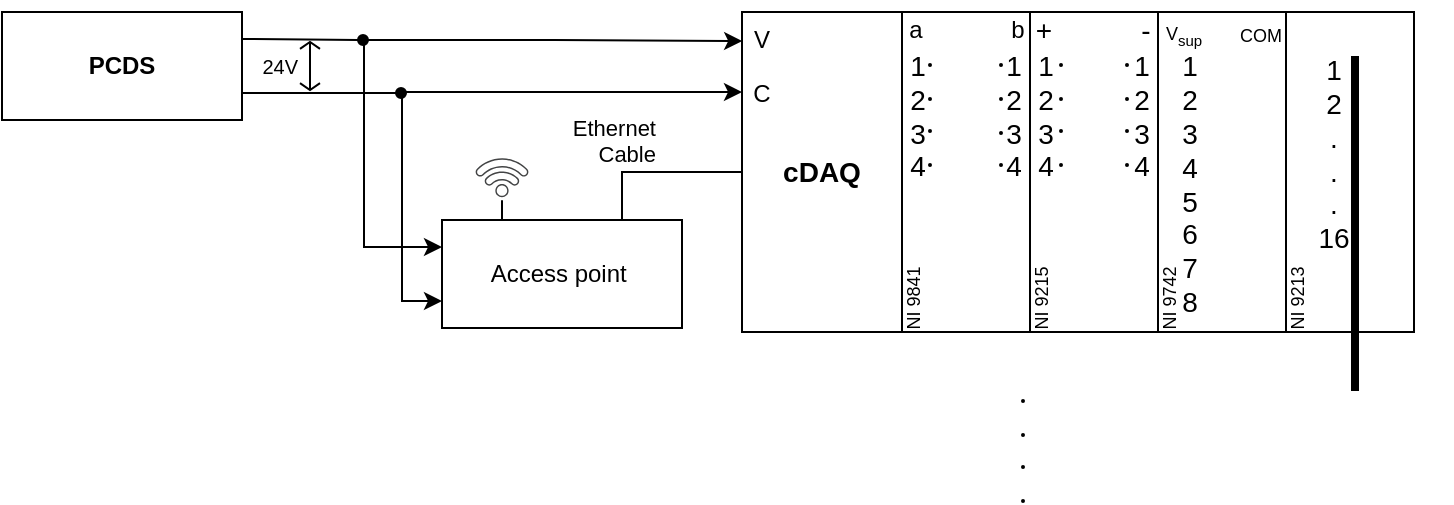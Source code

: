 <mxfile version="20.6.2" type="github">
  <diagram id="OHAgsnlhURnVh-o_5aFd" name="Page-1">
    <mxGraphModel dx="348" dy="170" grid="1" gridSize="10" guides="1" tooltips="1" connect="1" arrows="1" fold="1" page="1" pageScale="1" pageWidth="1169" pageHeight="827" math="0" shadow="0">
      <root>
        <mxCell id="0" />
        <mxCell id="1" parent="0" />
        <mxCell id="W_sDVHE6St3SvDxYg9yA-158" value="" style="group" vertex="1" connectable="0" parent="1">
          <mxGeometry x="510" y="290" width="375" height="195" as="geometry" />
        </mxCell>
        <mxCell id="W_sDVHE6St3SvDxYg9yA-63" value="" style="group" vertex="1" connectable="0" parent="W_sDVHE6St3SvDxYg9yA-158">
          <mxGeometry y="5" width="100" height="161" as="geometry" />
        </mxCell>
        <mxCell id="W_sDVHE6St3SvDxYg9yA-25" value="&lt;span style=&quot;font-size: 14px;&quot;&gt;&lt;b&gt;cDAQ&lt;/b&gt;&lt;/span&gt;" style="rounded=0;whiteSpace=wrap;html=1;labelPosition=center;verticalLabelPosition=middle;align=center;verticalAlign=middle;" vertex="1" parent="W_sDVHE6St3SvDxYg9yA-63">
          <mxGeometry x="20" y="1" width="80" height="160" as="geometry" />
        </mxCell>
        <mxCell id="W_sDVHE6St3SvDxYg9yA-61" value="V" style="text;html=1;strokeColor=none;fillColor=none;align=center;verticalAlign=middle;whiteSpace=wrap;rounded=0;" vertex="1" parent="W_sDVHE6St3SvDxYg9yA-63">
          <mxGeometry width="60" height="30" as="geometry" />
        </mxCell>
        <mxCell id="W_sDVHE6St3SvDxYg9yA-62" value="C" style="text;html=1;strokeColor=none;fillColor=none;align=center;verticalAlign=middle;whiteSpace=wrap;rounded=0;" vertex="1" parent="W_sDVHE6St3SvDxYg9yA-63">
          <mxGeometry y="27" width="60" height="30" as="geometry" />
        </mxCell>
        <mxCell id="W_sDVHE6St3SvDxYg9yA-157" value="" style="group" vertex="1" connectable="0" parent="W_sDVHE6St3SvDxYg9yA-158">
          <mxGeometry x="84" width="291" height="195" as="geometry" />
        </mxCell>
        <mxCell id="W_sDVHE6St3SvDxYg9yA-102" value="" style="group" vertex="1" connectable="0" parent="W_sDVHE6St3SvDxYg9yA-157">
          <mxGeometry width="99" height="166" as="geometry" />
        </mxCell>
        <mxCell id="W_sDVHE6St3SvDxYg9yA-130" value="" style="group" vertex="1" connectable="0" parent="W_sDVHE6St3SvDxYg9yA-102">
          <mxGeometry width="99" height="166" as="geometry" />
        </mxCell>
        <mxCell id="W_sDVHE6St3SvDxYg9yA-103" value="" style="group" vertex="1" connectable="0" parent="W_sDVHE6St3SvDxYg9yA-130">
          <mxGeometry y="5" width="99" height="161" as="geometry" />
        </mxCell>
        <mxCell id="W_sDVHE6St3SvDxYg9yA-104" value="" style="rounded=0;whiteSpace=wrap;html=1;labelPosition=center;verticalLabelPosition=middle;align=center;verticalAlign=middle;fillColor=none;" vertex="1" parent="W_sDVHE6St3SvDxYg9yA-103">
          <mxGeometry x="16" y="1" width="64" height="160" as="geometry" />
        </mxCell>
        <mxCell id="W_sDVHE6St3SvDxYg9yA-105" value="" style="group" vertex="1" connectable="0" parent="W_sDVHE6St3SvDxYg9yA-103">
          <mxGeometry x="-1" y="-5" width="98" height="75" as="geometry" />
        </mxCell>
        <mxCell id="W_sDVHE6St3SvDxYg9yA-106" value="&lt;font style=&quot;&quot;&gt;&lt;span style=&quot;font-size: 14px;&quot;&gt;1&lt;/span&gt;&lt;br&gt;&lt;span style=&quot;font-size: 14px;&quot;&gt;2&lt;/span&gt;&lt;br&gt;&lt;span style=&quot;font-size: 14px;&quot;&gt;3&lt;/span&gt;&lt;br&gt;&lt;div style=&quot;text-align: left;&quot;&gt;&lt;span style=&quot;font-size: 14px;&quot;&gt;4&lt;/span&gt;&lt;/div&gt;&lt;/font&gt;" style="text;html=1;strokeColor=none;fillColor=none;align=center;verticalAlign=middle;whiteSpace=wrap;rounded=0;" vertex="1" parent="W_sDVHE6St3SvDxYg9yA-105">
          <mxGeometry x="1" y="43" width="48" height="30" as="geometry" />
        </mxCell>
        <mxCell id="W_sDVHE6St3SvDxYg9yA-107" value="a" style="text;html=1;strokeColor=none;fillColor=none;align=center;verticalAlign=middle;whiteSpace=wrap;rounded=0;" vertex="1" parent="W_sDVHE6St3SvDxYg9yA-105">
          <mxGeometry width="48" height="30" as="geometry" />
        </mxCell>
        <mxCell id="W_sDVHE6St3SvDxYg9yA-108" value="&lt;font style=&quot;font-size: 14px;&quot;&gt;1&lt;br&gt;2&lt;br&gt;3&lt;br&gt;4&lt;/font&gt;" style="text;html=1;strokeColor=none;fillColor=none;align=center;verticalAlign=middle;whiteSpace=wrap;rounded=0;" vertex="1" parent="W_sDVHE6St3SvDxYg9yA-105">
          <mxGeometry x="49" y="43" width="48" height="30" as="geometry" />
        </mxCell>
        <mxCell id="W_sDVHE6St3SvDxYg9yA-109" style="edgeStyle=elbowEdgeStyle;rounded=0;orthogonalLoop=1;jettySize=auto;html=1;exitX=0.75;exitY=0;exitDx=0;exitDy=0;fontSize=14;fontColor=none;endArrow=none;endFill=0;" edge="1" parent="W_sDVHE6St3SvDxYg9yA-105" source="W_sDVHE6St3SvDxYg9yA-106" target="W_sDVHE6St3SvDxYg9yA-106">
          <mxGeometry relative="1" as="geometry" />
        </mxCell>
        <mxCell id="W_sDVHE6St3SvDxYg9yA-176" value="" style="group" vertex="1" connectable="0" parent="W_sDVHE6St3SvDxYg9yA-105">
          <mxGeometry x="30.5" y="32" width="1" height="51" as="geometry" />
        </mxCell>
        <mxCell id="W_sDVHE6St3SvDxYg9yA-171" value="" style="group" vertex="1" connectable="0" parent="W_sDVHE6St3SvDxYg9yA-176">
          <mxGeometry width="1" height="18" as="geometry" />
        </mxCell>
        <mxCell id="W_sDVHE6St3SvDxYg9yA-172" value="" style="ellipse;whiteSpace=wrap;html=1;fillColor=#000000;aspect=fixed;" vertex="1" parent="W_sDVHE6St3SvDxYg9yA-171">
          <mxGeometry width="1" height="1" as="geometry" />
        </mxCell>
        <mxCell id="W_sDVHE6St3SvDxYg9yA-173" value="" style="ellipse;whiteSpace=wrap;html=1;fillColor=#000000;aspect=fixed;" vertex="1" parent="W_sDVHE6St3SvDxYg9yA-171">
          <mxGeometry y="17" width="1" height="1" as="geometry" />
        </mxCell>
        <mxCell id="W_sDVHE6St3SvDxYg9yA-174" value="" style="ellipse;whiteSpace=wrap;html=1;fillColor=#000000;aspect=fixed;" vertex="1" parent="W_sDVHE6St3SvDxYg9yA-176">
          <mxGeometry y="50" width="1" height="1" as="geometry" />
        </mxCell>
        <mxCell id="W_sDVHE6St3SvDxYg9yA-175" value="" style="ellipse;whiteSpace=wrap;html=1;fillColor=#000000;aspect=fixed;" vertex="1" parent="W_sDVHE6St3SvDxYg9yA-176">
          <mxGeometry y="33" width="1" height="1" as="geometry" />
        </mxCell>
        <mxCell id="W_sDVHE6St3SvDxYg9yA-110" value="&lt;font style=&quot;font-size: 9px;&quot;&gt;NI 9841&lt;/font&gt;" style="text;html=1;strokeColor=none;fillColor=none;align=center;verticalAlign=top;whiteSpace=wrap;rounded=0;fontSize=12;fontColor=none;rotation=270;flipV=1;flipH=1;direction=west;horizontal=1;textDirection=ltr;" vertex="1" parent="W_sDVHE6St3SvDxYg9yA-103">
          <mxGeometry x="-8" y="129" width="60" height="30" as="geometry" />
        </mxCell>
        <mxCell id="W_sDVHE6St3SvDxYg9yA-177" value="" style="group" vertex="1" connectable="0" parent="W_sDVHE6St3SvDxYg9yA-103">
          <mxGeometry x="65" y="27" width="1" height="51" as="geometry" />
        </mxCell>
        <mxCell id="W_sDVHE6St3SvDxYg9yA-178" value="" style="group" vertex="1" connectable="0" parent="W_sDVHE6St3SvDxYg9yA-177">
          <mxGeometry width="1" height="18" as="geometry" />
        </mxCell>
        <mxCell id="W_sDVHE6St3SvDxYg9yA-179" value="" style="ellipse;whiteSpace=wrap;html=1;fillColor=#000000;aspect=fixed;" vertex="1" parent="W_sDVHE6St3SvDxYg9yA-178">
          <mxGeometry width="1" height="1" as="geometry" />
        </mxCell>
        <mxCell id="W_sDVHE6St3SvDxYg9yA-180" value="" style="ellipse;whiteSpace=wrap;html=1;fillColor=#000000;aspect=fixed;" vertex="1" parent="W_sDVHE6St3SvDxYg9yA-178">
          <mxGeometry y="17" width="1" height="1" as="geometry" />
        </mxCell>
        <mxCell id="W_sDVHE6St3SvDxYg9yA-181" value="" style="ellipse;whiteSpace=wrap;html=1;fillColor=#000000;aspect=fixed;" vertex="1" parent="W_sDVHE6St3SvDxYg9yA-177">
          <mxGeometry y="50" width="1" height="1" as="geometry" />
        </mxCell>
        <mxCell id="W_sDVHE6St3SvDxYg9yA-182" value="" style="ellipse;whiteSpace=wrap;html=1;fillColor=#000000;aspect=fixed;" vertex="1" parent="W_sDVHE6St3SvDxYg9yA-177">
          <mxGeometry y="34" width="1" height="1" as="geometry" />
        </mxCell>
        <mxCell id="W_sDVHE6St3SvDxYg9yA-111" value="b" style="text;html=1;strokeColor=none;fillColor=none;align=center;verticalAlign=middle;whiteSpace=wrap;rounded=0;" vertex="1" parent="W_sDVHE6St3SvDxYg9yA-130">
          <mxGeometry x="50" width="48" height="30" as="geometry" />
        </mxCell>
        <mxCell id="W_sDVHE6St3SvDxYg9yA-132" value="" style="group" vertex="1" connectable="0" parent="W_sDVHE6St3SvDxYg9yA-157">
          <mxGeometry x="64" width="99" height="185" as="geometry" />
        </mxCell>
        <mxCell id="W_sDVHE6St3SvDxYg9yA-133" value="" style="group" vertex="1" connectable="0" parent="W_sDVHE6St3SvDxYg9yA-132">
          <mxGeometry width="99" height="185" as="geometry" />
        </mxCell>
        <mxCell id="W_sDVHE6St3SvDxYg9yA-134" value="" style="group" vertex="1" connectable="0" parent="W_sDVHE6St3SvDxYg9yA-133">
          <mxGeometry y="5" width="99" height="180" as="geometry" />
        </mxCell>
        <mxCell id="W_sDVHE6St3SvDxYg9yA-135" value="" style="rounded=0;whiteSpace=wrap;html=1;labelPosition=center;verticalLabelPosition=middle;align=center;verticalAlign=middle;fillColor=none;" vertex="1" parent="W_sDVHE6St3SvDxYg9yA-134">
          <mxGeometry x="16" y="1" width="64" height="160" as="geometry" />
        </mxCell>
        <mxCell id="W_sDVHE6St3SvDxYg9yA-136" value="" style="group" vertex="1" connectable="0" parent="W_sDVHE6St3SvDxYg9yA-134">
          <mxGeometry x="-1" y="-5" width="98" height="75" as="geometry" />
        </mxCell>
        <mxCell id="W_sDVHE6St3SvDxYg9yA-137" value="&lt;font style=&quot;&quot;&gt;&lt;span style=&quot;font-size: 14px;&quot;&gt;1&lt;/span&gt;&lt;br&gt;&lt;span style=&quot;font-size: 14px;&quot;&gt;2&lt;/span&gt;&lt;br&gt;&lt;span style=&quot;font-size: 14px;&quot;&gt;3&lt;/span&gt;&lt;br&gt;&lt;div style=&quot;text-align: left;&quot;&gt;&lt;span style=&quot;font-size: 14px;&quot;&gt;4&lt;/span&gt;&lt;/div&gt;&lt;/font&gt;" style="text;html=1;strokeColor=none;fillColor=none;align=center;verticalAlign=middle;whiteSpace=wrap;rounded=0;" vertex="1" parent="W_sDVHE6St3SvDxYg9yA-136">
          <mxGeometry x="1" y="43" width="48" height="30" as="geometry" />
        </mxCell>
        <mxCell id="W_sDVHE6St3SvDxYg9yA-138" value="&lt;font style=&quot;font-size: 14px;&quot;&gt;+&lt;/font&gt;" style="text;html=1;strokeColor=none;fillColor=none;align=center;verticalAlign=middle;whiteSpace=wrap;rounded=0;" vertex="1" parent="W_sDVHE6St3SvDxYg9yA-136">
          <mxGeometry width="48" height="30" as="geometry" />
        </mxCell>
        <mxCell id="W_sDVHE6St3SvDxYg9yA-139" value="&lt;font style=&quot;font-size: 14px;&quot;&gt;1&lt;br&gt;2&lt;br&gt;3&lt;br&gt;4&lt;/font&gt;" style="text;html=1;strokeColor=none;fillColor=none;align=center;verticalAlign=middle;whiteSpace=wrap;rounded=0;" vertex="1" parent="W_sDVHE6St3SvDxYg9yA-136">
          <mxGeometry x="49" y="43" width="48" height="30" as="geometry" />
        </mxCell>
        <mxCell id="W_sDVHE6St3SvDxYg9yA-140" style="edgeStyle=elbowEdgeStyle;rounded=0;orthogonalLoop=1;jettySize=auto;html=1;exitX=0.75;exitY=0;exitDx=0;exitDy=0;fontSize=14;fontColor=none;endArrow=none;endFill=0;" edge="1" parent="W_sDVHE6St3SvDxYg9yA-136" source="W_sDVHE6St3SvDxYg9yA-137" target="W_sDVHE6St3SvDxYg9yA-137">
          <mxGeometry relative="1" as="geometry" />
        </mxCell>
        <mxCell id="W_sDVHE6St3SvDxYg9yA-141" value="&lt;font style=&quot;font-size: 9px;&quot;&gt;NI 9215&lt;/font&gt;" style="text;html=1;strokeColor=none;fillColor=none;align=center;verticalAlign=top;whiteSpace=wrap;rounded=0;fontSize=12;fontColor=none;rotation=270;flipV=1;flipH=1;direction=west;horizontal=1;textDirection=ltr;" vertex="1" parent="W_sDVHE6St3SvDxYg9yA-134">
          <mxGeometry x="-8" y="129" width="60" height="30" as="geometry" />
        </mxCell>
        <mxCell id="W_sDVHE6St3SvDxYg9yA-183" value="" style="group" vertex="1" connectable="0" parent="W_sDVHE6St3SvDxYg9yA-134">
          <mxGeometry x="31" y="27" width="1" height="51" as="geometry" />
        </mxCell>
        <mxCell id="W_sDVHE6St3SvDxYg9yA-184" value="" style="group" vertex="1" connectable="0" parent="W_sDVHE6St3SvDxYg9yA-183">
          <mxGeometry width="1" height="18" as="geometry" />
        </mxCell>
        <mxCell id="W_sDVHE6St3SvDxYg9yA-185" value="" style="ellipse;whiteSpace=wrap;html=1;fillColor=#000000;aspect=fixed;" vertex="1" parent="W_sDVHE6St3SvDxYg9yA-184">
          <mxGeometry width="1" height="1" as="geometry" />
        </mxCell>
        <mxCell id="W_sDVHE6St3SvDxYg9yA-186" value="" style="ellipse;whiteSpace=wrap;html=1;fillColor=#000000;aspect=fixed;" vertex="1" parent="W_sDVHE6St3SvDxYg9yA-184">
          <mxGeometry y="17" width="1" height="1" as="geometry" />
        </mxCell>
        <mxCell id="W_sDVHE6St3SvDxYg9yA-187" value="" style="ellipse;whiteSpace=wrap;html=1;fillColor=#000000;aspect=fixed;" vertex="1" parent="W_sDVHE6St3SvDxYg9yA-183">
          <mxGeometry y="50" width="1" height="1" as="geometry" />
        </mxCell>
        <mxCell id="W_sDVHE6St3SvDxYg9yA-188" value="" style="ellipse;whiteSpace=wrap;html=1;fillColor=#000000;aspect=fixed;" vertex="1" parent="W_sDVHE6St3SvDxYg9yA-183">
          <mxGeometry y="33" width="1" height="1" as="geometry" />
        </mxCell>
        <mxCell id="W_sDVHE6St3SvDxYg9yA-142" value="&lt;font style=&quot;font-size: 14px;&quot;&gt;-&lt;/font&gt;" style="text;html=1;strokeColor=none;fillColor=none;align=center;verticalAlign=middle;whiteSpace=wrap;rounded=0;" vertex="1" parent="W_sDVHE6St3SvDxYg9yA-133">
          <mxGeometry x="50" width="48" height="30" as="geometry" />
        </mxCell>
        <mxCell id="W_sDVHE6St3SvDxYg9yA-143" value="" style="group" vertex="1" connectable="0" parent="W_sDVHE6St3SvDxYg9yA-157">
          <mxGeometry x="192" width="99" height="195" as="geometry" />
        </mxCell>
        <mxCell id="W_sDVHE6St3SvDxYg9yA-144" value="" style="group" vertex="1" connectable="0" parent="W_sDVHE6St3SvDxYg9yA-143">
          <mxGeometry width="99" height="195" as="geometry" />
        </mxCell>
        <mxCell id="W_sDVHE6St3SvDxYg9yA-145" value="" style="group" vertex="1" connectable="0" parent="W_sDVHE6St3SvDxYg9yA-144">
          <mxGeometry y="5" width="99" height="190" as="geometry" />
        </mxCell>
        <mxCell id="W_sDVHE6St3SvDxYg9yA-152" value="&lt;font style=&quot;font-size: 9px;&quot;&gt;NI 9213&lt;/font&gt;" style="text;html=1;strokeColor=none;fillColor=none;align=center;verticalAlign=top;whiteSpace=wrap;rounded=0;fontSize=12;fontColor=none;rotation=270;flipV=1;flipH=1;direction=west;horizontal=1;textDirection=ltr;" vertex="1" parent="W_sDVHE6St3SvDxYg9yA-145">
          <mxGeometry x="-8" y="129" width="60" height="30" as="geometry" />
        </mxCell>
        <mxCell id="W_sDVHE6St3SvDxYg9yA-154" value="&lt;font style=&quot;font-size: 14px;&quot;&gt;1&lt;br&gt;2&lt;br&gt;.&lt;br&gt;.&lt;br&gt;.&lt;br&gt;16&lt;br&gt;&lt;/font&gt;" style="text;html=1;strokeColor=none;fillColor=none;align=center;verticalAlign=middle;whiteSpace=wrap;rounded=0;" vertex="1" parent="W_sDVHE6St3SvDxYg9yA-145">
          <mxGeometry x="16" y="56.5" width="48" height="30" as="geometry" />
        </mxCell>
        <mxCell id="W_sDVHE6St3SvDxYg9yA-156" value="" style="group" vertex="1" connectable="0" parent="W_sDVHE6St3SvDxYg9yA-145">
          <mxGeometry x="16" y="1" width="64" height="189" as="geometry" />
        </mxCell>
        <mxCell id="W_sDVHE6St3SvDxYg9yA-146" value="" style="rounded=0;whiteSpace=wrap;html=1;labelPosition=center;verticalLabelPosition=middle;align=center;verticalAlign=middle;fillColor=none;" vertex="1" parent="W_sDVHE6St3SvDxYg9yA-156">
          <mxGeometry width="64" height="160" as="geometry" />
        </mxCell>
        <mxCell id="W_sDVHE6St3SvDxYg9yA-155" value="" style="rounded=0;whiteSpace=wrap;html=1;fontSize=14;fontColor=none;fillColor=#000000;gradientColor=none;" vertex="1" parent="W_sDVHE6St3SvDxYg9yA-156">
          <mxGeometry x="33" y="22.5" width="3" height="166.5" as="geometry" />
        </mxCell>
        <mxCell id="W_sDVHE6St3SvDxYg9yA-129" value="" style="group" vertex="1" connectable="0" parent="W_sDVHE6St3SvDxYg9yA-157">
          <mxGeometry x="128" y="2" width="103" height="164" as="geometry" />
        </mxCell>
        <mxCell id="W_sDVHE6St3SvDxYg9yA-79" value="" style="group" vertex="1" connectable="0" parent="W_sDVHE6St3SvDxYg9yA-129">
          <mxGeometry y="3" width="80" height="161" as="geometry" />
        </mxCell>
        <mxCell id="W_sDVHE6St3SvDxYg9yA-80" value="" style="rounded=0;whiteSpace=wrap;html=1;labelPosition=center;verticalLabelPosition=middle;align=center;verticalAlign=middle;fillColor=none;" vertex="1" parent="W_sDVHE6St3SvDxYg9yA-79">
          <mxGeometry x="16" y="1" width="64" height="160" as="geometry" />
        </mxCell>
        <mxCell id="W_sDVHE6St3SvDxYg9yA-81" value="&lt;div style=&quot;text-align: center; font-size: 9px;&quot;&gt;&lt;span style=&quot;background-color: initial;&quot;&gt;V&lt;/span&gt;&lt;sub style=&quot;background-color: initial;&quot;&gt;sup&lt;/sub&gt;&lt;/div&gt;" style="text;html=1;strokeColor=none;fillColor=none;align=left;verticalAlign=middle;whiteSpace=wrap;rounded=0;" vertex="1" parent="W_sDVHE6St3SvDxYg9yA-79">
          <mxGeometry x="18" y="-2" width="48" height="30" as="geometry" />
        </mxCell>
        <mxCell id="W_sDVHE6St3SvDxYg9yA-83" value="&lt;font style=&quot;font-size: 14px;&quot;&gt;1&lt;br&gt;2&lt;br&gt;3&lt;br&gt;4&lt;br&gt;5&lt;br&gt;6&lt;br&gt;7&lt;br&gt;8&lt;br&gt;&lt;/font&gt;" style="text;html=1;strokeColor=none;fillColor=none;align=center;verticalAlign=middle;whiteSpace=wrap;rounded=0;" vertex="1" parent="W_sDVHE6St3SvDxYg9yA-79">
          <mxGeometry x="8" y="72" width="48" height="30" as="geometry" />
        </mxCell>
        <mxCell id="W_sDVHE6St3SvDxYg9yA-84" style="edgeStyle=elbowEdgeStyle;rounded=0;orthogonalLoop=1;jettySize=auto;html=1;exitX=0.75;exitY=0;exitDx=0;exitDy=0;fontSize=14;fontColor=none;endArrow=none;endFill=0;" edge="1" parent="W_sDVHE6St3SvDxYg9yA-79" source="W_sDVHE6St3SvDxYg9yA-83" target="W_sDVHE6St3SvDxYg9yA-83">
          <mxGeometry relative="1" as="geometry" />
        </mxCell>
        <mxCell id="W_sDVHE6St3SvDxYg9yA-97" value="&lt;font style=&quot;font-size: 9px;&quot;&gt;NI 9742&lt;/font&gt;" style="text;html=1;strokeColor=none;fillColor=none;align=center;verticalAlign=top;whiteSpace=wrap;rounded=0;fontSize=12;fontColor=none;rotation=270;flipV=1;flipH=1;direction=west;horizontal=1;textDirection=ltr;" vertex="1" parent="W_sDVHE6St3SvDxYg9yA-79">
          <mxGeometry x="-8" y="129" width="60" height="30" as="geometry" />
        </mxCell>
        <mxCell id="W_sDVHE6St3SvDxYg9yA-189" value="" style="group" vertex="1" connectable="0" parent="W_sDVHE6St3SvDxYg9yA-79">
          <mxGeometry y="27" width="1" height="51" as="geometry" />
        </mxCell>
        <mxCell id="W_sDVHE6St3SvDxYg9yA-190" value="" style="group" vertex="1" connectable="0" parent="W_sDVHE6St3SvDxYg9yA-189">
          <mxGeometry width="1" height="18" as="geometry" />
        </mxCell>
        <mxCell id="W_sDVHE6St3SvDxYg9yA-191" value="" style="ellipse;whiteSpace=wrap;html=1;fillColor=#000000;aspect=fixed;" vertex="1" parent="W_sDVHE6St3SvDxYg9yA-190">
          <mxGeometry width="1" height="1" as="geometry" />
        </mxCell>
        <mxCell id="W_sDVHE6St3SvDxYg9yA-192" value="" style="ellipse;whiteSpace=wrap;html=1;fillColor=#000000;aspect=fixed;" vertex="1" parent="W_sDVHE6St3SvDxYg9yA-190">
          <mxGeometry y="17" width="1" height="1" as="geometry" />
        </mxCell>
        <mxCell id="W_sDVHE6St3SvDxYg9yA-193" value="" style="ellipse;whiteSpace=wrap;html=1;fillColor=#000000;aspect=fixed;" vertex="1" parent="W_sDVHE6St3SvDxYg9yA-189">
          <mxGeometry y="50" width="1" height="1" as="geometry" />
        </mxCell>
        <mxCell id="W_sDVHE6St3SvDxYg9yA-194" value="" style="ellipse;whiteSpace=wrap;html=1;fillColor=#000000;aspect=fixed;" vertex="1" parent="W_sDVHE6St3SvDxYg9yA-189">
          <mxGeometry y="33" width="1" height="1" as="geometry" />
        </mxCell>
        <mxCell id="W_sDVHE6St3SvDxYg9yA-122" value="&lt;div style=&quot;text-align: center;&quot;&gt;&lt;font style=&quot;font-size: 9px;&quot;&gt;COM&lt;/font&gt;&lt;/div&gt;" style="text;html=1;strokeColor=none;fillColor=none;align=left;verticalAlign=middle;whiteSpace=wrap;rounded=0;" vertex="1" parent="W_sDVHE6St3SvDxYg9yA-129">
          <mxGeometry x="55" width="48" height="30" as="geometry" />
        </mxCell>
        <mxCell id="W_sDVHE6St3SvDxYg9yA-47" style="edgeStyle=none;rounded=0;orthogonalLoop=1;jettySize=auto;html=1;exitX=1;exitY=0.25;exitDx=0;exitDy=0;entryX=0;entryY=0.5;entryDx=0;entryDy=0;strokeColor=#000000;endArrow=none;endFill=0;" edge="1" parent="1" source="W_sDVHE6St3SvDxYg9yA-23" target="W_sDVHE6St3SvDxYg9yA-34">
          <mxGeometry relative="1" as="geometry" />
        </mxCell>
        <mxCell id="W_sDVHE6St3SvDxYg9yA-23" value="&lt;b&gt;PCDS&lt;/b&gt;" style="rounded=0;whiteSpace=wrap;html=1;" vertex="1" parent="1">
          <mxGeometry x="160" y="296" width="120" height="54" as="geometry" />
        </mxCell>
        <mxCell id="W_sDVHE6St3SvDxYg9yA-24" style="edgeStyle=orthogonalEdgeStyle;rounded=0;orthogonalLoop=1;jettySize=auto;html=1;exitX=0;exitY=0.25;exitDx=0;exitDy=0;endArrow=none;endFill=0;startArrow=classic;startFill=1;" edge="1" parent="1" source="W_sDVHE6St3SvDxYg9yA-25">
          <mxGeometry relative="1" as="geometry">
            <mxPoint x="360" y="336" as="targetPoint" />
            <mxPoint x="380" y="395" as="sourcePoint" />
          </mxGeometry>
        </mxCell>
        <mxCell id="W_sDVHE6St3SvDxYg9yA-60" value="Ethernet&lt;br&gt;Cable" style="edgeStyle=elbowEdgeStyle;rounded=0;orthogonalLoop=1;jettySize=auto;html=1;exitX=0;exitY=0.5;exitDx=0;exitDy=0;entryX=0.75;entryY=0;entryDx=0;entryDy=0;endArrow=none;endFill=0;labelPosition=left;verticalLabelPosition=top;align=right;verticalAlign=bottom;" edge="1" parent="1" source="W_sDVHE6St3SvDxYg9yA-25" target="W_sDVHE6St3SvDxYg9yA-40">
          <mxGeometry relative="1" as="geometry">
            <Array as="points">
              <mxPoint x="470" y="390" />
            </Array>
          </mxGeometry>
        </mxCell>
        <mxCell id="W_sDVHE6St3SvDxYg9yA-33" value="" style="edgeStyle=elbowEdgeStyle;rounded=0;orthogonalLoop=1;jettySize=auto;html=1;exitX=1;exitY=0.75;exitDx=0;exitDy=0;endArrow=none;endFill=1;entryX=0;entryY=0.5;entryDx=0;entryDy=0;" edge="1" parent="1" target="W_sDVHE6St3SvDxYg9yA-35" source="W_sDVHE6St3SvDxYg9yA-23">
          <mxGeometry relative="1" as="geometry">
            <mxPoint x="356.257" y="335.937" as="targetPoint" />
            <mxPoint x="310" y="336.0" as="sourcePoint" />
            <Array as="points" />
          </mxGeometry>
        </mxCell>
        <mxCell id="W_sDVHE6St3SvDxYg9yA-56" style="edgeStyle=orthogonalEdgeStyle;rounded=0;orthogonalLoop=1;jettySize=auto;html=1;exitX=1;exitY=0.5;exitDx=0;exitDy=0;entryX=0.001;entryY=0.091;entryDx=0;entryDy=0;entryPerimeter=0;" edge="1" parent="1" source="W_sDVHE6St3SvDxYg9yA-34" target="W_sDVHE6St3SvDxYg9yA-25">
          <mxGeometry relative="1" as="geometry" />
        </mxCell>
        <mxCell id="W_sDVHE6St3SvDxYg9yA-34" value="" style="ellipse;whiteSpace=wrap;html=1;fillColor=#000000;aspect=fixed;" vertex="1" parent="1">
          <mxGeometry x="338" y="307.5" width="5" height="5" as="geometry" />
        </mxCell>
        <mxCell id="W_sDVHE6St3SvDxYg9yA-35" value="" style="ellipse;whiteSpace=wrap;html=1;fillColor=#000000;aspect=fixed;" vertex="1" parent="1">
          <mxGeometry x="357" y="334" width="5" height="5" as="geometry" />
        </mxCell>
        <mxCell id="W_sDVHE6St3SvDxYg9yA-18" value="24V" style="labelPosition=left;align=right;shape=mxgraph.electrical.signal_sources.voltage;shadow=0;dashed=0;strokeWidth=1;fontSize=10;html=1;direction=west;flipV=0;flipH=1;verticalLabelPosition=middle;verticalAlign=middle;" vertex="1" parent="1">
          <mxGeometry x="309" y="311" width="10" height="24" as="geometry" />
        </mxCell>
        <mxCell id="W_sDVHE6St3SvDxYg9yA-42" style="edgeStyle=orthogonalEdgeStyle;rounded=0;orthogonalLoop=1;jettySize=auto;html=1;exitX=1;exitY=0.5;exitDx=0;exitDy=0;entryX=0;entryY=0.25;entryDx=0;entryDy=0;" edge="1" parent="1" source="W_sDVHE6St3SvDxYg9yA-34" target="W_sDVHE6St3SvDxYg9yA-40">
          <mxGeometry relative="1" as="geometry">
            <Array as="points">
              <mxPoint x="341" y="310" />
              <mxPoint x="341" y="414" />
            </Array>
          </mxGeometry>
        </mxCell>
        <mxCell id="W_sDVHE6St3SvDxYg9yA-43" style="edgeStyle=orthogonalEdgeStyle;rounded=0;orthogonalLoop=1;jettySize=auto;html=1;exitX=1;exitY=0.5;exitDx=0;exitDy=0;entryX=0;entryY=0.75;entryDx=0;entryDy=0;" edge="1" parent="1" source="W_sDVHE6St3SvDxYg9yA-35" target="W_sDVHE6St3SvDxYg9yA-40">
          <mxGeometry relative="1" as="geometry">
            <Array as="points">
              <mxPoint x="360" y="337" />
              <mxPoint x="360" y="441" />
            </Array>
          </mxGeometry>
        </mxCell>
        <mxCell id="W_sDVHE6St3SvDxYg9yA-58" style="edgeStyle=none;rounded=0;orthogonalLoop=1;jettySize=auto;html=1;exitX=0.25;exitY=0;exitDx=0;exitDy=0;endArrow=none;endFill=0;" edge="1" parent="1" source="W_sDVHE6St3SvDxYg9yA-40" target="W_sDVHE6St3SvDxYg9yA-45">
          <mxGeometry relative="1" as="geometry" />
        </mxCell>
        <mxCell id="W_sDVHE6St3SvDxYg9yA-40" value="Access point&amp;nbsp;" style="rounded=0;whiteSpace=wrap;html=1;" vertex="1" parent="1">
          <mxGeometry x="380" y="400" width="120" height="54" as="geometry" />
        </mxCell>
        <mxCell id="W_sDVHE6St3SvDxYg9yA-45" value="" style="sketch=0;pointerEvents=1;shadow=0;dashed=0;html=1;strokeColor=none;fillColor=#434445;aspect=fixed;labelPosition=center;verticalLabelPosition=bottom;verticalAlign=top;align=center;outlineConnect=0;shape=mxgraph.vvd.wi_fi;rotation=315;points=[[0.5,1,0,0,2]];" vertex="1" parent="1">
          <mxGeometry x="400" y="366" width="20" height="20" as="geometry" />
        </mxCell>
        <mxCell id="W_sDVHE6St3SvDxYg9yA-57" style="edgeStyle=none;rounded=0;orthogonalLoop=1;jettySize=auto;html=1;exitX=0.25;exitY=0;exitDx=0;exitDy=0;" edge="1" parent="1" source="W_sDVHE6St3SvDxYg9yA-40" target="W_sDVHE6St3SvDxYg9yA-40">
          <mxGeometry relative="1" as="geometry" />
        </mxCell>
        <mxCell id="W_sDVHE6St3SvDxYg9yA-195" value="" style="group" vertex="1" connectable="0" parent="1">
          <mxGeometry x="670" y="490" width="1" height="51" as="geometry" />
        </mxCell>
        <mxCell id="W_sDVHE6St3SvDxYg9yA-196" value="" style="group" vertex="1" connectable="0" parent="W_sDVHE6St3SvDxYg9yA-195">
          <mxGeometry width="1" height="18" as="geometry" />
        </mxCell>
        <mxCell id="W_sDVHE6St3SvDxYg9yA-197" value="" style="ellipse;whiteSpace=wrap;html=1;fillColor=#000000;aspect=fixed;" vertex="1" parent="W_sDVHE6St3SvDxYg9yA-196">
          <mxGeometry width="1" height="1" as="geometry" />
        </mxCell>
        <mxCell id="W_sDVHE6St3SvDxYg9yA-198" value="" style="ellipse;whiteSpace=wrap;html=1;fillColor=#000000;aspect=fixed;" vertex="1" parent="W_sDVHE6St3SvDxYg9yA-196">
          <mxGeometry y="17" width="1" height="1" as="geometry" />
        </mxCell>
        <mxCell id="W_sDVHE6St3SvDxYg9yA-199" value="" style="ellipse;whiteSpace=wrap;html=1;fillColor=#000000;aspect=fixed;" vertex="1" parent="W_sDVHE6St3SvDxYg9yA-195">
          <mxGeometry y="50" width="1" height="1" as="geometry" />
        </mxCell>
        <mxCell id="W_sDVHE6St3SvDxYg9yA-200" value="" style="ellipse;whiteSpace=wrap;html=1;fillColor=#000000;aspect=fixed;" vertex="1" parent="W_sDVHE6St3SvDxYg9yA-195">
          <mxGeometry y="33" width="1" height="1" as="geometry" />
        </mxCell>
      </root>
    </mxGraphModel>
  </diagram>
</mxfile>
